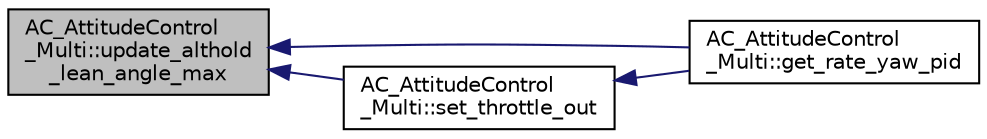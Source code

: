 digraph "AC_AttitudeControl_Multi::update_althold_lean_angle_max"
{
 // INTERACTIVE_SVG=YES
  edge [fontname="Helvetica",fontsize="10",labelfontname="Helvetica",labelfontsize="10"];
  node [fontname="Helvetica",fontsize="10",shape=record];
  rankdir="LR";
  Node1 [label="AC_AttitudeControl\l_Multi::update_althold\l_lean_angle_max",height=0.2,width=0.4,color="black", fillcolor="grey75", style="filled", fontcolor="black"];
  Node1 -> Node2 [dir="back",color="midnightblue",fontsize="10",style="solid",fontname="Helvetica"];
  Node2 [label="AC_AttitudeControl\l_Multi::get_rate_yaw_pid",height=0.2,width=0.4,color="black", fillcolor="white", style="filled",URL="$classAC__AttitudeControl__Multi.html#a6d8815f4fdfb0214cb5a5cc4a25fb026"];
  Node1 -> Node3 [dir="back",color="midnightblue",fontsize="10",style="solid",fontname="Helvetica"];
  Node3 [label="AC_AttitudeControl\l_Multi::set_throttle_out",height=0.2,width=0.4,color="black", fillcolor="white", style="filled",URL="$classAC__AttitudeControl__Multi.html#a3e83f3b32e305ad977cdaadf92cc80e1"];
  Node3 -> Node2 [dir="back",color="midnightblue",fontsize="10",style="solid",fontname="Helvetica"];
}
